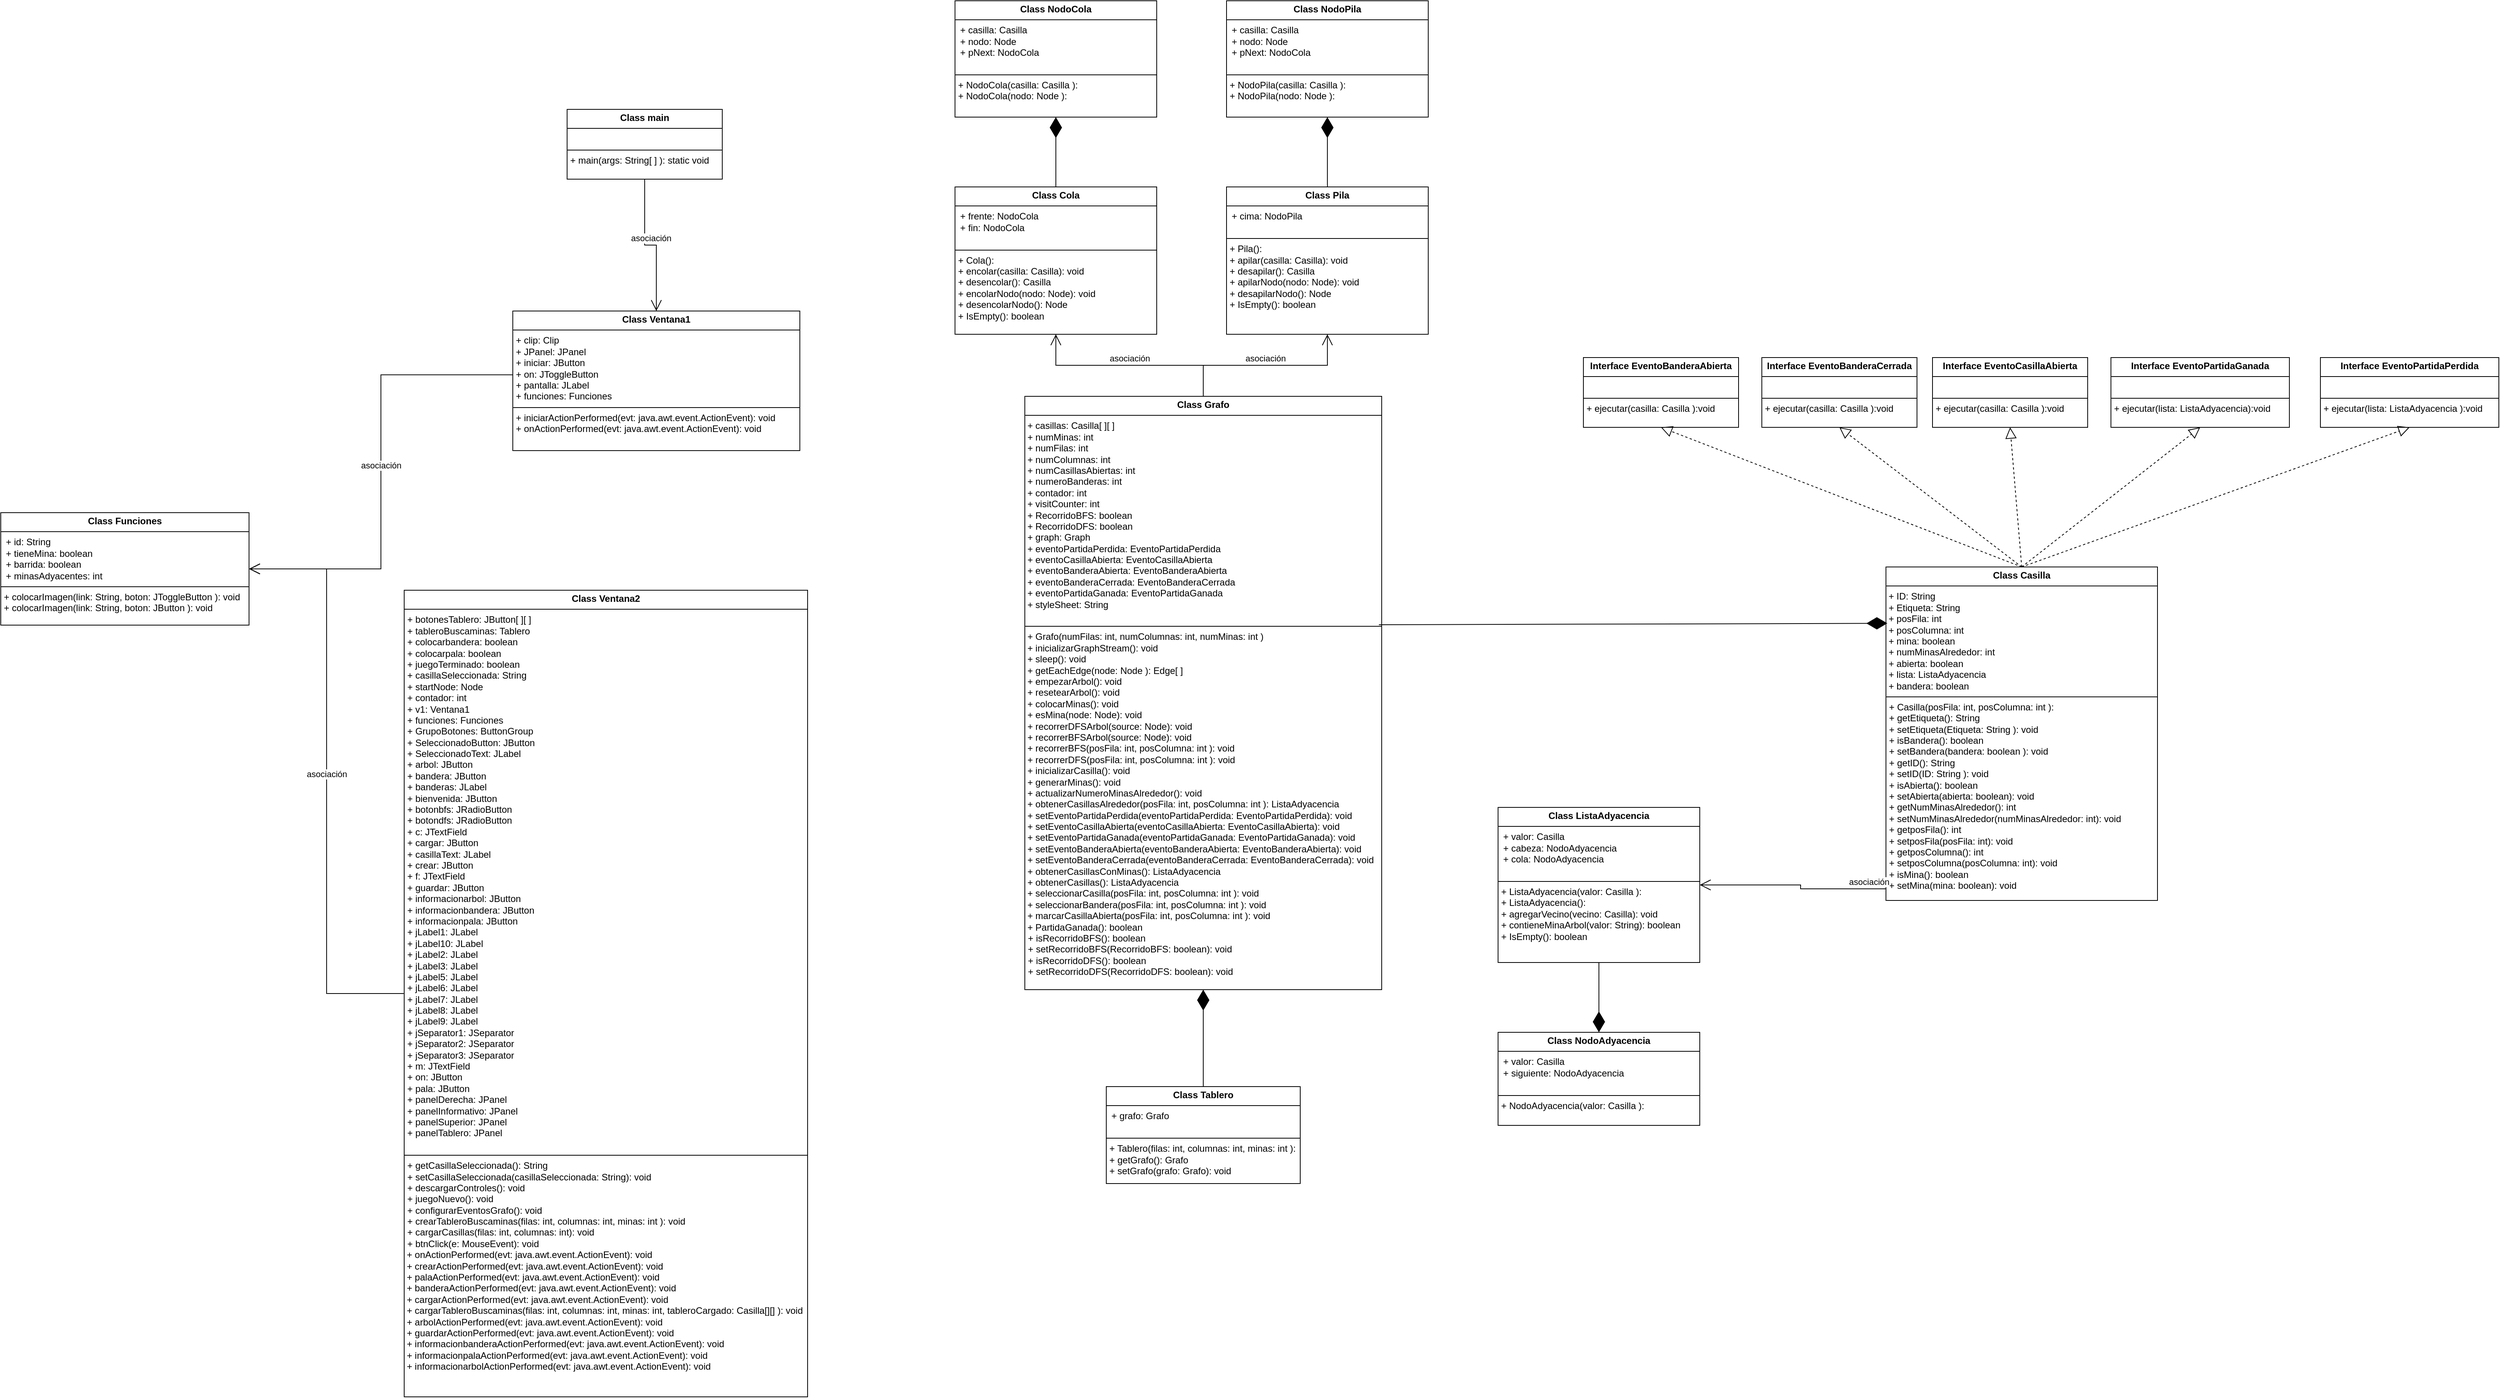 <mxfile version="26.0.16">
  <diagram name="Página-1" id="-9hC61rEFEpsPfBJ4xYI">
    <mxGraphModel dx="5112" dy="2050" grid="1" gridSize="10" guides="1" tooltips="1" connect="1" arrows="1" fold="1" page="1" pageScale="1" pageWidth="827" pageHeight="1169" math="0" shadow="0">
      <root>
        <mxCell id="0" />
        <mxCell id="1" parent="0" />
        <mxCell id="5GMbfHlThRFrNZICtcZY-2" value="&lt;p style=&quot;margin:0px;margin-top:4px;text-align:center;&quot;&gt;&lt;b&gt;Class Casilla&lt;/b&gt;&lt;/p&gt;&lt;hr size=&quot;1&quot; style=&quot;border-style:solid;&quot;&gt;&lt;div&gt;&amp;nbsp;+ ID: String&lt;/div&gt;&lt;div&gt;&amp;nbsp;+&amp;nbsp;Etiqueta: String&lt;/div&gt;&lt;div&gt;&amp;nbsp;+&amp;nbsp;posFila: int &lt;/div&gt;&lt;div&gt;&amp;nbsp;+&amp;nbsp;posColumna: int&lt;/div&gt;&lt;div&gt;&amp;nbsp;+&amp;nbsp;mina: boolean &lt;/div&gt;&lt;div&gt;&amp;nbsp;+&amp;nbsp;numMinasAlrededor: int&lt;/div&gt;&lt;div&gt;&amp;nbsp;+ abierta: boolean&lt;/div&gt;&lt;div&gt;&amp;nbsp;+ lista: ListaAdyacencia &lt;br&gt;&lt;/div&gt;&lt;div&gt;&amp;nbsp;+&amp;nbsp;bandera: boolean &lt;br&gt; &lt;/div&gt;&lt;hr size=&quot;1&quot; style=&quot;border-style:solid;&quot;&gt;&lt;p style=&quot;margin:0px;margin-left:4px;&quot;&gt;+ Casilla(posFila: int,&amp;nbsp;posColumna: int ):&lt;/p&gt;&lt;p style=&quot;margin:0px;margin-left:4px;&quot;&gt;+ getEtiqueta(): String&lt;/p&gt;&lt;p style=&quot;margin:0px;margin-left:4px;&quot;&gt;+ setEtiqueta(Etiqueta:&amp;nbsp;String ): void&lt;/p&gt;&lt;p style=&quot;margin:0px;margin-left:4px;&quot;&gt;+ isBandera(): boolean&lt;/p&gt;&lt;p style=&quot;margin:0px;margin-left:4px;&quot;&gt;+ setBandera(bandera:&amp;nbsp;boolean ): void&lt;/p&gt;&lt;p style=&quot;margin:0px;margin-left:4px;&quot;&gt;+ getID(): String&lt;/p&gt;&lt;p style=&quot;margin:0px;margin-left:4px;&quot;&gt;+ setID(ID:&amp;nbsp;String ): void&lt;/p&gt;&lt;p style=&quot;margin:0px;margin-left:4px;&quot;&gt;+ isAbierta(): boolean&lt;/p&gt;&lt;p style=&quot;margin:0px;margin-left:4px;&quot;&gt;+ setAbierta(abierta:&amp;nbsp;boolean): void&lt;/p&gt;&lt;p style=&quot;margin:0px;margin-left:4px;&quot;&gt;+ getNumMinasAlrededor(): int&lt;/p&gt;&lt;p style=&quot;margin:0px;margin-left:4px;&quot;&gt;+ setNumMinasAlrededor(numMinasAlrededor: int): void&lt;/p&gt;&lt;p style=&quot;margin:0px;margin-left:4px;&quot;&gt;+ getposFila(): int&lt;/p&gt;&lt;p style=&quot;margin:0px;margin-left:4px;&quot;&gt;+ setposFila(posFila: int): void&lt;/p&gt;&lt;p style=&quot;margin:0px;margin-left:4px;&quot;&gt;+ getposColumna(): int&lt;/p&gt;&lt;p style=&quot;margin:0px;margin-left:4px;&quot;&gt;+ setposColumna(posColumna:&amp;nbsp;int): void&lt;/p&gt;&lt;p style=&quot;margin:0px;margin-left:4px;&quot;&gt;+ isMina(): boolean&lt;/p&gt;&lt;p style=&quot;margin:0px;margin-left:4px;&quot;&gt;+ setMina(mina:&amp;nbsp;boolean): void&lt;/p&gt;&lt;p style=&quot;margin:0px;margin-left:4px;&quot;&gt;&lt;br&gt;&lt;/p&gt;&lt;p style=&quot;margin:0px;margin-left:4px;&quot;&gt;&lt;br&gt;&lt;/p&gt;&lt;p style=&quot;margin:0px;margin-left:4px;&quot;&gt;&lt;br&gt;&lt;/p&gt;&lt;p style=&quot;margin:0px;margin-left:4px;&quot;&gt;&lt;br&gt;&lt;/p&gt;&lt;p style=&quot;margin:0px;margin-left:4px;&quot;&gt;&lt;br&gt;&lt;/p&gt;&lt;p style=&quot;margin:0px;margin-left:4px;&quot;&gt;&lt;br&gt;&lt;/p&gt;&lt;p style=&quot;margin:0px;margin-left:4px;&quot;&gt;&lt;br&gt;&lt;/p&gt;&lt;p style=&quot;margin:0px;margin-left:4px;&quot;&gt;&amp;nbsp;&amp;nbsp;&amp;nbsp; &lt;br&gt;&lt;/p&gt;" style="verticalAlign=top;align=left;overflow=fill;html=1;whiteSpace=wrap;" parent="1" vertex="1">
          <mxGeometry x="930" y="880" width="350" height="430" as="geometry" />
        </mxCell>
        <mxCell id="5GMbfHlThRFrNZICtcZY-4" value="&lt;p style=&quot;margin:0px;margin-top:4px;text-align:center;&quot;&gt;&lt;b&gt;Class Ventana1&lt;/b&gt;&lt;/p&gt;&lt;hr size=&quot;1&quot; style=&quot;border-style:solid;&quot;&gt;&lt;p style=&quot;margin:0px;margin-left:4px;&quot;&gt;+ clip: Clip &lt;br&gt;&lt;/p&gt;&lt;p style=&quot;margin:0px;margin-left:4px;&quot;&gt;+ JPanel: JPanel&lt;br&gt;+ iniciar: JButton&lt;/p&gt;&lt;p style=&quot;margin:0px;margin-left:4px;&quot;&gt;+&amp;nbsp;on:&amp;nbsp;JToggleButton&lt;br&gt;+ pantalla: JLabel&lt;/p&gt;&lt;p style=&quot;margin:0px;margin-left:4px;&quot;&gt;+ funciones: Funciones &lt;br&gt;&lt;/p&gt;&lt;hr size=&quot;1&quot; style=&quot;border-style:solid;&quot;&gt;&lt;p style=&quot;margin:0px;margin-left:4px;&quot;&gt;+ iniciarActionPerformed(evt: java.awt.event.ActionEvent): void&lt;/p&gt;&lt;p style=&quot;margin:0px;margin-left:4px;&quot;&gt;+ onActionPerformed(evt: java.awt.event.ActionEvent): void&lt;/p&gt;" style="verticalAlign=top;align=left;overflow=fill;html=1;whiteSpace=wrap;" parent="1" vertex="1">
          <mxGeometry x="-840" y="550" width="370" height="180" as="geometry" />
        </mxCell>
        <mxCell id="5GMbfHlThRFrNZICtcZY-5" value="&lt;p style=&quot;margin:0px;margin-top:4px;text-align:center;&quot;&gt;&lt;b&gt;Class Ventana2&lt;/b&gt;&lt;/p&gt;&lt;hr size=&quot;1&quot; style=&quot;border-style:solid;&quot;&gt;&lt;p style=&quot;margin:0px;margin-left:4px;&quot;&gt;+ botonesTablero: JButton[ ][ ] &lt;br&gt;&lt;/p&gt;&lt;p style=&quot;margin:0px;margin-left:4px;&quot;&gt;+ tableroBuscaminas: Tablero&lt;/p&gt;&lt;p style=&quot;margin:0px;margin-left:4px;&quot;&gt;+ colocarbandera: boolean&lt;/p&gt;&lt;p style=&quot;margin:0px;margin-left:4px;&quot;&gt;+ colocarpala: boolean&lt;/p&gt;&lt;p style=&quot;margin:0px;margin-left:4px;&quot;&gt;+ juegoTerminado: boolean&lt;/p&gt;&lt;p style=&quot;margin:0px;margin-left:4px;&quot;&gt;+ casillaSeleccionada: String&lt;/p&gt;&lt;p style=&quot;margin:0px;margin-left:4px;&quot;&gt;+ startNode: Node&lt;/p&gt;&lt;p style=&quot;margin:0px;margin-left:4px;&quot;&gt;+ contador: int&lt;/p&gt;&lt;p style=&quot;margin:0px;margin-left:4px;&quot;&gt;+ v1: Ventana1&lt;/p&gt;&lt;p style=&quot;margin:0px;margin-left:4px;&quot;&gt;+ funciones: Funciones &lt;br&gt;&lt;/p&gt;&lt;p style=&quot;margin:0px;margin-left:4px;&quot;&gt;+ GrupoBotones: ButtonGroup&lt;/p&gt;&lt;p style=&quot;margin:0px;margin-left:4px;&quot;&gt;+ SeleccionadoButton: JButton&lt;br&gt;+ SeleccionadoText: JLabel&lt;br&gt;+ arbol: JButton&lt;br&gt;+ bandera: JButton&lt;br&gt;+&amp;nbsp;banderas: JLabel&lt;br&gt;+ bienvenida: JButton&lt;br&gt;+ botonbfs: JRadioButton&lt;/p&gt;&lt;p style=&quot;margin:0px;margin-left:4px;&quot;&gt;+ botondfs: JRadioButton&amp;nbsp;&lt;/p&gt;&lt;p style=&quot;margin:0px;margin-left:4px;&quot;&gt;+ c: JTextField&amp;nbsp;&lt;/p&gt;&lt;p style=&quot;margin:0px;margin-left:4px;&quot;&gt;+ cargar: JButton&amp;nbsp;&lt;/p&gt;&lt;p style=&quot;margin:0px;margin-left:4px;&quot;&gt;+ casillaText: JLabel&amp;nbsp;&lt;/p&gt;&lt;p style=&quot;margin:0px;margin-left:4px;&quot;&gt;+ crear: JButton&amp;nbsp;&lt;/p&gt;&lt;p style=&quot;margin:0px;margin-left:4px;&quot;&gt;+ f: JTextField&amp;nbsp;&lt;/p&gt;&lt;p style=&quot;margin:0px;margin-left:4px;&quot;&gt;+ guardar: JButton&amp;nbsp;&lt;/p&gt;&lt;p style=&quot;margin:0px;margin-left:4px;&quot;&gt;+ informacionarbol: JButton&amp;nbsp;&lt;/p&gt;&lt;p style=&quot;margin:0px;margin-left:4px;&quot;&gt;+ informacionbandera: JButton&amp;nbsp;&lt;/p&gt;&lt;p style=&quot;margin:0px;margin-left:4px;&quot;&gt;+ informacionpala: JButton&amp;nbsp;&lt;/p&gt;&lt;p style=&quot;margin:0px;margin-left:4px;&quot;&gt;+ jLabel1: JLabel&amp;nbsp;&lt;/p&gt;&lt;p style=&quot;margin:0px;margin-left:4px;&quot;&gt;+ jLabel10: JLabel&amp;nbsp;&lt;/p&gt;&lt;p style=&quot;margin:0px;margin-left:4px;&quot;&gt;+ jLabel2: JLabel&amp;nbsp;&lt;/p&gt;&lt;p style=&quot;margin:0px;margin-left:4px;&quot;&gt;+ jLabel3: JLabel&amp;nbsp;&lt;/p&gt;&lt;p style=&quot;margin:0px;margin-left:4px;&quot;&gt;+ jLabel5: JLabel&amp;nbsp;&lt;/p&gt;&lt;p style=&quot;margin:0px;margin-left:4px;&quot;&gt;+ jLabel6: JLabel&amp;nbsp;&lt;/p&gt;&lt;p style=&quot;margin:0px;margin-left:4px;&quot;&gt;+ jLabel7: JLabel&amp;nbsp;&lt;/p&gt;&lt;p style=&quot;margin:0px;margin-left:4px;&quot;&gt;+ jLabel8: JLabel&amp;nbsp;&lt;/p&gt;&lt;p style=&quot;margin:0px;margin-left:4px;&quot;&gt;+ jLabel9: JLabel&amp;nbsp;&lt;/p&gt;&lt;p style=&quot;margin:0px;margin-left:4px;&quot;&gt;+ jSeparator1: JSeparator&amp;nbsp;&lt;/p&gt;&lt;p style=&quot;margin:0px;margin-left:4px;&quot;&gt;+ jSeparator2: JSeparator&amp;nbsp;&lt;/p&gt;&lt;p style=&quot;margin:0px;margin-left:4px;&quot;&gt;+ jSeparator3: JSeparator&amp;nbsp;&lt;/p&gt;&lt;p style=&quot;margin:0px;margin-left:4px;&quot;&gt;+ m: JTextField&amp;nbsp;&lt;/p&gt;&lt;p style=&quot;margin:0px;margin-left:4px;&quot;&gt;+ on: JButton&amp;nbsp;&lt;/p&gt;&lt;p style=&quot;margin:0px;margin-left:4px;&quot;&gt;+ pala: JButton&amp;nbsp;&lt;/p&gt;&lt;p style=&quot;margin:0px;margin-left:4px;&quot;&gt;+ panelDerecha: JPanel&amp;nbsp;&lt;/p&gt;&lt;p style=&quot;margin:0px;margin-left:4px;&quot;&gt;+ panelInformativo: JPanel&amp;nbsp;&lt;/p&gt;&lt;p style=&quot;margin:0px;margin-left:4px;&quot;&gt;+ panelSuperior: JPanel&amp;nbsp;&lt;/p&gt;&lt;p style=&quot;margin:0px;margin-left:4px;&quot;&gt;+ panelTablero: JPanel&lt;/p&gt;&lt;p style=&quot;margin:0px;margin-left:4px;&quot;&gt;&lt;br&gt;&lt;/p&gt;&lt;hr size=&quot;1&quot; style=&quot;border-style:solid;&quot;&gt;&lt;p style=&quot;margin:0px;margin-left:4px;&quot;&gt;+ getCasillaSeleccionada(): String&lt;/p&gt;&lt;p style=&quot;margin:0px;margin-left:4px;&quot;&gt;+ setCasillaSeleccionada(casillaSeleccionada: String): void&lt;/p&gt;&lt;p style=&quot;margin:0px;margin-left:4px;&quot;&gt;+ descargarControles(): void&lt;/p&gt;&lt;p style=&quot;margin:0px;margin-left:4px;&quot;&gt;+ juegoNuevo(): void&lt;/p&gt;&lt;p style=&quot;margin:0px;margin-left:4px;&quot;&gt;+ configurarEventosGrafo(): void&lt;/p&gt;&lt;p style=&quot;margin:0px;margin-left:4px;&quot;&gt;+ crearTableroBuscaminas(filas: int, columnas: int,&amp;nbsp;minas: int ): void&lt;/p&gt;&lt;p style=&quot;margin:0px;margin-left:4px;&quot;&gt;+ cargarCasillas(filas: int, columnas: int): void&lt;/p&gt;&lt;p style=&quot;margin:0px;margin-left:4px;&quot;&gt;+ btnClick(e: MouseEvent): void&lt;/p&gt;&lt;div&gt;&amp;nbsp;+ onActionPerformed(evt: java.awt.event.ActionEvent): void&lt;/div&gt;&lt;div&gt;&amp;nbsp;+ crearActionPerformed(evt: java.awt.event.ActionEvent): void&lt;/div&gt;&lt;div&gt;&amp;nbsp;+ palaActionPerformed(evt: java.awt.event.ActionEvent): void&lt;/div&gt;&lt;div&gt;&amp;nbsp;+ banderaActionPerformed(evt: java.awt.event.ActionEvent): void&lt;/div&gt;&lt;div&gt;&amp;nbsp;+ cargarActionPerformed(evt: java.awt.event.ActionEvent): void&lt;/div&gt;&lt;div&gt;&amp;nbsp;+ cargarTableroBuscaminas(filas: int, columnas: int,&amp;nbsp;minas: int, tableroCargado: Casilla[][] ): void&lt;/div&gt;&lt;div&gt;&amp;nbsp;+ arbolActionPerformed(evt: java.awt.event.ActionEvent): void&lt;/div&gt;&lt;div&gt;&amp;nbsp;+ guardarActionPerformed(evt: java.awt.event.ActionEvent): void&lt;/div&gt;&lt;div&gt;&amp;nbsp;+ informacionbanderaActionPerformed(evt: java.awt.event.ActionEvent): void&lt;/div&gt;&lt;div&gt;&amp;nbsp;+ informacionpalaActionPerformed(evt: java.awt.event.ActionEvent): void&lt;/div&gt;&lt;div&gt;&amp;nbsp;+ informacionarbolActionPerformed(evt: java.awt.event.ActionEvent): void&lt;/div&gt;" style="verticalAlign=top;align=left;overflow=fill;html=1;whiteSpace=wrap;" parent="1" vertex="1">
          <mxGeometry x="-980" y="910" width="520" height="1040" as="geometry" />
        </mxCell>
        <mxCell id="TNqC-9oh-vg7aei-fuEC-1" value="&lt;p style=&quot;margin:0px;margin-top:4px;text-align:center;&quot;&gt;&lt;b&gt;Class Funciones&lt;/b&gt;&lt;/p&gt;&lt;hr size=&quot;1&quot; style=&quot;border-style:solid;&quot;&gt;&amp;nbsp; + id: String &lt;br&gt;&amp;nbsp; + tieneMina: boolean &lt;br&gt;&amp;nbsp; + barrida: boolean &lt;br&gt;&amp;nbsp; + minasAdyacentes: int &lt;hr size=&quot;1&quot; style=&quot;border-style:solid;&quot;&gt;&lt;p style=&quot;margin:0px;margin-left:4px;&quot;&gt;+ colocarImagen(link: String, boton: JToggleButton ): void&lt;/p&gt;&lt;p style=&quot;margin:0px;margin-left:4px;&quot;&gt;+ colocarImagen(link: String, boton: JButton ): void&lt;/p&gt;&lt;p style=&quot;margin:0px;margin-left:4px;&quot;&gt;&lt;br&gt;&lt;/p&gt;&lt;p style=&quot;margin:0px;margin-left:4px;&quot;&gt;&lt;br&gt;&amp;nbsp;&amp;nbsp;&amp;nbsp; &lt;br&gt;&lt;/p&gt;" style="verticalAlign=top;align=left;overflow=fill;html=1;whiteSpace=wrap;" vertex="1" parent="1">
          <mxGeometry x="-1500" y="810" width="320" height="145" as="geometry" />
        </mxCell>
        <mxCell id="TNqC-9oh-vg7aei-fuEC-2" value="&lt;p style=&quot;margin:0px;margin-top:4px;text-align:center;&quot;&gt;&lt;b&gt;Class Tablero&lt;/b&gt;&lt;/p&gt;&lt;hr size=&quot;1&quot; style=&quot;border-style:solid;&quot;&gt;&amp;nbsp; + grafo: Grafo&lt;br&gt;&amp;nbsp;&lt;hr size=&quot;1&quot; style=&quot;border-style:solid;&quot;&gt;&lt;p style=&quot;margin:0px;margin-left:4px;&quot;&gt;+ Tablero(filas: int, columnas: int, minas: int ):&lt;/p&gt;&lt;p style=&quot;margin:0px;margin-left:4px;&quot;&gt;+ getGrafo(): Grafo&lt;/p&gt;&lt;p style=&quot;margin:0px;margin-left:4px;&quot;&gt;+ setGrafo(grafo:&amp;nbsp;Grafo): void&lt;/p&gt;&lt;p style=&quot;margin:0px;margin-left:4px;&quot;&gt;&lt;br&gt;&lt;/p&gt;&lt;p style=&quot;margin:0px;margin-left:4px;&quot;&gt;&lt;br&gt;&amp;nbsp;&amp;nbsp;&amp;nbsp; &lt;br&gt;&lt;/p&gt;" style="verticalAlign=top;align=left;overflow=fill;html=1;whiteSpace=wrap;" vertex="1" parent="1">
          <mxGeometry x="-75" y="1550" width="250" height="125" as="geometry" />
        </mxCell>
        <mxCell id="TNqC-9oh-vg7aei-fuEC-3" value="&lt;p style=&quot;margin:0px;margin-top:4px;text-align:center;&quot;&gt;&lt;b&gt;Class Cola&lt;/b&gt;&lt;/p&gt;&lt;hr size=&quot;1&quot; style=&quot;border-style:solid;&quot;&gt;&lt;div&gt;&amp;nbsp; + frente: NodoCola&lt;/div&gt;&lt;div&gt;&amp;nbsp; + fin: NodoCola&lt;/div&gt;&lt;br&gt;&lt;hr size=&quot;1&quot; style=&quot;border-style:solid;&quot;&gt;&lt;p style=&quot;margin:0px;margin-left:4px;&quot;&gt;+ Cola():&lt;/p&gt;&lt;p style=&quot;margin:0px;margin-left:4px;&quot;&gt;+ encolar(casilla: Casilla): void&lt;/p&gt;&lt;p style=&quot;margin:0px;margin-left:4px;&quot;&gt;+ desencolar(): Casilla&lt;/p&gt;&lt;p style=&quot;margin:0px;margin-left:4px;&quot;&gt;+ encolarNodo(nodo: Node): void&lt;/p&gt;&lt;p style=&quot;margin:0px;margin-left:4px;&quot;&gt;+ desencolarNodo(): Node&lt;/p&gt;&lt;p style=&quot;margin:0px;margin-left:4px;&quot;&gt;+ IsEmpty(): boolean&lt;/p&gt;&lt;p style=&quot;margin:0px;margin-left:4px;&quot;&gt;&lt;br&gt;&lt;/p&gt;&lt;p style=&quot;margin:0px;margin-left:4px;&quot;&gt;&lt;br&gt;&lt;/p&gt;&lt;p style=&quot;margin:0px;margin-left:4px;&quot;&gt;&lt;br&gt;&amp;nbsp;&amp;nbsp;&amp;nbsp; &lt;br&gt;&lt;/p&gt;" style="verticalAlign=top;align=left;overflow=fill;html=1;whiteSpace=wrap;" vertex="1" parent="1">
          <mxGeometry x="-270" y="390" width="260" height="190" as="geometry" />
        </mxCell>
        <mxCell id="TNqC-9oh-vg7aei-fuEC-5" value="&lt;p style=&quot;margin:0px;margin-top:4px;text-align:center;&quot;&gt;&lt;b&gt;Class Grafo&lt;/b&gt;&lt;/p&gt;&lt;hr size=&quot;1&quot; style=&quot;border-style:solid;&quot;&gt;&lt;div&gt;&amp;nbsp;+ casillas: Casilla[ ][ ]&lt;/div&gt;&lt;div&gt;&amp;nbsp;+ numMinas: int&lt;/div&gt;&lt;div&gt;&amp;nbsp;+ numFilas: int &lt;/div&gt;&lt;div&gt;&amp;nbsp;+ numColumnas: int&lt;/div&gt;&lt;div&gt;&lt;div&gt;&amp;nbsp;+ numCasillasAbiertas: int&lt;/div&gt;&lt;div&gt;&amp;nbsp;+ numeroBanderas: int &lt;/div&gt;&lt;div&gt;&amp;nbsp;+ contador: int&lt;/div&gt;&lt;div&gt;&amp;nbsp;+ visitCounter: int&lt;/div&gt;&lt;div&gt;&amp;nbsp;+ RecorridoBFS: boolean&lt;/div&gt;&lt;div&gt;&amp;nbsp;+ RecorridoDFS: boolean&lt;/div&gt;&lt;div&gt;&lt;div&gt;&amp;nbsp;+ graph: Graph&lt;/div&gt;&lt;div&gt;&lt;div&gt;&amp;nbsp;+ eventoPartidaPerdida: EventoPartidaPerdida&lt;/div&gt;&lt;div&gt;&amp;nbsp;+ eventoCasillaAbierta: EventoCasillaAbierta&lt;/div&gt;&lt;div&gt;&amp;nbsp;+ eventoBanderaAbierta: EventoBanderaAbierta&lt;/div&gt;&lt;div&gt;&lt;div&gt;&amp;nbsp;+ eventoBanderaCerrada: EventoBanderaCerrada&lt;/div&gt;&lt;div&gt;&amp;nbsp;+ eventoPartidaGanada: EventoPartidaGanada&lt;/div&gt;&lt;div&gt;&amp;nbsp;+ styleSheet: String&lt;/div&gt;&lt;div&gt;&lt;br&gt;&lt;/div&gt;&lt;/div&gt;&lt;/div&gt;&lt;/div&gt;&lt;/div&gt;&lt;hr size=&quot;1&quot; style=&quot;border-style:solid;&quot;&gt;&lt;div&gt;&amp;nbsp;+ Grafo(numFilas: int, numColumnas: int,&amp;nbsp;numMinas: int ) &lt;br&gt;&lt;/div&gt;&lt;div&gt;&amp;nbsp;+ inicializarGraphStream(): void&lt;/div&gt;&lt;div&gt;&amp;nbsp;+ sleep(): void&lt;/div&gt;&lt;div&gt;&amp;nbsp;+ getEachEdge(node: Node ): Edge[ ]&lt;/div&gt;&lt;div&gt;&amp;nbsp;+ empezarArbol(): void&lt;/div&gt;&lt;div&gt;&amp;nbsp;+ resetearArbol(): void&lt;/div&gt;&lt;div&gt;&amp;nbsp;+ colocarMinas(): void&lt;/div&gt;&lt;div&gt;&amp;nbsp;+ esMina(node: Node): void&lt;/div&gt;&lt;div&gt;&amp;nbsp;+ recorrerDFSArbol(source: Node): void&lt;/div&gt;&lt;div&gt;&amp;nbsp;+ recorrerBFSArbol(source: Node): void&lt;/div&gt;&lt;div&gt;&lt;div&gt;&amp;nbsp;+ recorrerBFS(posFila: int, posColumna: int ): void&lt;/div&gt;&lt;div&gt;&amp;nbsp;+ recorrerDFS(posFila: int, posColumna: int ): void&lt;/div&gt;&lt;div&gt;&amp;nbsp;+ inicializarCasilla(): void&lt;/div&gt;&lt;/div&gt;&lt;div&gt;&amp;nbsp;+ generarMinas(): void&lt;/div&gt;&lt;div&gt;&amp;nbsp;+ actualizarNumeroMinasAlrededor(): void&lt;/div&gt;&lt;div&gt;&amp;nbsp;+ obtenerCasillasAlrededor(posFila: int, posColumna: int ): ListaAdyacencia&lt;/div&gt;&lt;div&gt;&lt;div&gt;&lt;/div&gt;&lt;div&gt;&amp;nbsp;+ setEventoPartidaPerdida(eventoPartidaPerdida: EventoPartidaPerdida): void&lt;/div&gt;&lt;div&gt;&lt;div&gt;&lt;/div&gt;&lt;div&gt;&amp;nbsp;+ setEventoCasillaAbierta(eventoCasillaAbierta: EventoCasillaAbierta): void&lt;/div&gt;&lt;div&gt;&amp;nbsp;+ setEventoPartidaGanada(eventoPartidaGanada: EventoPartidaGanada): void&lt;/div&gt;&lt;div&gt;&amp;nbsp;+ setEventoBanderaAbierta(eventoBanderaAbierta: EventoBanderaAbierta): void&lt;/div&gt;&lt;div&gt;&amp;nbsp;+ setEventoBanderaCerrada(eventoBanderaCerrada: EventoBanderaCerrada): void&lt;/div&gt;&lt;div&gt;&amp;nbsp;+ obtenerCasillasConMinas(): ListaAdyacencia&lt;/div&gt;&lt;div&gt;&amp;nbsp;+ obtenerCasillas(): ListaAdyacencia&lt;/div&gt;&lt;div&gt;&amp;nbsp;+ seleccionarCasilla(posFila: int, posColumna: int ): void&lt;/div&gt;&lt;div&gt;&amp;nbsp;+ seleccionarBandera(posFila: int, posColumna: int ): void&lt;/div&gt;&lt;div&gt;&amp;nbsp;+ marcarCasillaAbierta(posFila: int, posColumna: int ): void&lt;/div&gt;&lt;div&gt;&amp;nbsp;+ PartidaGanada(): boolean&lt;/div&gt;&lt;div&gt;&lt;p style=&quot;margin:0px;margin-left:4px;&quot;&gt;+ isRecorridoBFS(): boolean&lt;/p&gt;&lt;p style=&quot;margin:0px;margin-left:4px;&quot;&gt;+ setRecorridoBFS(RecorridoBFS:&amp;nbsp;boolean): void&lt;/p&gt;&lt;p style=&quot;margin:0px;margin-left:4px;&quot;&gt;+ isRecorridoDFS(): boolean&lt;/p&gt;&lt;p style=&quot;margin:0px;margin-left:4px;&quot;&gt;+ setRecorridoDFS(RecorridoDFS:&amp;nbsp;boolean): void&lt;/p&gt;&lt;p style=&quot;margin:0px;margin-left:4px;&quot;&gt;&lt;br&gt;&lt;/p&gt;&lt;br&gt;&lt;/div&gt;&lt;div&gt;&lt;br&gt;&lt;/div&gt;&lt;br&gt;&lt;/div&gt;&lt;br&gt;&lt;/div&gt;&lt;div&gt;&lt;br&gt;&lt;/div&gt;&lt;div&gt;&lt;br&gt;&lt;div&gt;&lt;br&gt;&lt;/div&gt;&lt;div&gt;&lt;br&gt;&lt;/div&gt;&lt;br&gt;&lt;/div&gt;&lt;div&gt;&lt;br&gt;&lt;/div&gt;&lt;p style=&quot;margin:0px;margin-left:4px;&quot;&gt;&lt;br&gt;&lt;/p&gt;&lt;p style=&quot;margin:0px;margin-left:4px;&quot;&gt;&lt;br&gt;&lt;/p&gt;&lt;p style=&quot;margin:0px;margin-left:4px;&quot;&gt;&lt;br&gt;&lt;/p&gt;&lt;p style=&quot;margin:0px;margin-left:4px;&quot;&gt;&lt;br&gt;&lt;/p&gt;&lt;p style=&quot;margin:0px;margin-left:4px;&quot;&gt;&lt;br&gt;&lt;/p&gt;&lt;p style=&quot;margin:0px;margin-left:4px;&quot;&gt;&lt;br&gt;&lt;/p&gt;&lt;p style=&quot;margin:0px;margin-left:4px;&quot;&gt;&lt;br&gt;&lt;/p&gt;&lt;p style=&quot;margin:0px;margin-left:4px;&quot;&gt;&amp;nbsp;&amp;nbsp;&amp;nbsp; &lt;br&gt;&lt;/p&gt;" style="verticalAlign=top;align=left;overflow=fill;html=1;whiteSpace=wrap;" vertex="1" parent="1">
          <mxGeometry x="-180" y="660" width="460" height="765" as="geometry" />
        </mxCell>
        <mxCell id="TNqC-9oh-vg7aei-fuEC-7" value="&lt;p style=&quot;margin:0px;margin-top:4px;text-align:center;&quot;&gt;&lt;b&gt;Class ListaAdyacencia&lt;/b&gt;&lt;/p&gt;&lt;hr size=&quot;1&quot; style=&quot;border-style:solid;&quot;&gt;&lt;div&gt;&amp;nbsp; + valor: Casilla&lt;/div&gt;&lt;div&gt;&amp;nbsp; + cabeza: NodoAdyacencia&lt;/div&gt;&lt;div&gt;&amp;nbsp; + cola: NodoAdyacencia&lt;/div&gt;&lt;div&gt;&amp;nbsp;&lt;/div&gt;&lt;hr size=&quot;1&quot; style=&quot;border-style:solid;&quot;&gt;&lt;p style=&quot;margin:0px;margin-left:4px;&quot;&gt;+ ListaAdyacencia(valor: Casilla ):&lt;/p&gt;&lt;p style=&quot;margin:0px;margin-left:4px;&quot;&gt;+ ListaAdyacencia():&lt;/p&gt;&lt;p style=&quot;margin:0px;margin-left:4px;&quot;&gt;+ agregarVecino(vecino: Casilla): void&lt;/p&gt;&lt;p style=&quot;margin:0px;margin-left:4px;&quot;&gt;+ contieneMinaArbol(valor: String): boolean&lt;/p&gt;&lt;p style=&quot;margin:0px;margin-left:4px;&quot;&gt;+ IsEmpty(): boolean&lt;/p&gt;&lt;p style=&quot;margin:0px;margin-left:4px;&quot;&gt;&lt;br&gt;&lt;/p&gt;&lt;p style=&quot;margin:0px;margin-left:4px;&quot;&gt;&lt;br&gt;&lt;/p&gt;&lt;p style=&quot;margin:0px;margin-left:4px;&quot;&gt;&lt;br&gt;&amp;nbsp;&amp;nbsp;&amp;nbsp; &lt;br&gt;&lt;/p&gt;" style="verticalAlign=top;align=left;overflow=fill;html=1;whiteSpace=wrap;" vertex="1" parent="1">
          <mxGeometry x="430" y="1190" width="260" height="200" as="geometry" />
        </mxCell>
        <mxCell id="TNqC-9oh-vg7aei-fuEC-8" value="&lt;p style=&quot;margin:0px;margin-top:4px;text-align:center;&quot;&gt;&lt;b&gt;Class NodoAdyacencia&lt;/b&gt;&lt;/p&gt;&lt;hr size=&quot;1&quot; style=&quot;border-style:solid;&quot;&gt;&lt;div&gt;&amp;nbsp; + valor: Casilla&lt;/div&gt;&lt;div&gt;&amp;nbsp; + siguiente: NodoAdyacencia&lt;/div&gt;&lt;div&gt;&amp;nbsp;&lt;/div&gt;&lt;hr size=&quot;1&quot; style=&quot;border-style:solid;&quot;&gt;&lt;p style=&quot;margin:0px;margin-left:4px;&quot;&gt;+ NodoAdyacencia(valor: Casilla ):&lt;/p&gt;" style="verticalAlign=top;align=left;overflow=fill;html=1;whiteSpace=wrap;" vertex="1" parent="1">
          <mxGeometry x="430" y="1480" width="260" height="120" as="geometry" />
        </mxCell>
        <mxCell id="TNqC-9oh-vg7aei-fuEC-10" value="&lt;p style=&quot;margin:0px;margin-top:4px;text-align:center;&quot;&gt;&lt;b&gt;Class NodoCola&lt;/b&gt;&lt;/p&gt;&lt;hr size=&quot;1&quot; style=&quot;border-style:solid;&quot;&gt;&lt;div&gt;&amp;nbsp; + casilla: Casilla&lt;/div&gt;&lt;div&gt;&amp;nbsp; + nodo: Node&lt;/div&gt;&lt;div&gt;&amp;nbsp; + pNext: NodoCola&lt;/div&gt;&lt;div&gt;&lt;br&gt;&lt;/div&gt;&lt;hr size=&quot;1&quot; style=&quot;border-style:solid;&quot;&gt;&lt;p style=&quot;margin:0px;margin-left:4px;&quot;&gt;+ NodoCola(casilla: Casilla ):&lt;/p&gt;&lt;p style=&quot;margin:0px;margin-left:4px;&quot;&gt;+ NodoCola(nodo: Node ):&lt;/p&gt;&lt;p style=&quot;margin:0px;margin-left:4px;&quot;&gt;&lt;br&gt;&lt;/p&gt;&lt;p style=&quot;margin:0px;margin-left:4px;&quot;&gt;&lt;br&gt;&lt;/p&gt;&lt;p style=&quot;margin:0px;margin-left:4px;&quot;&gt;&lt;br&gt;&lt;/p&gt;" style="verticalAlign=top;align=left;overflow=fill;html=1;whiteSpace=wrap;" vertex="1" parent="1">
          <mxGeometry x="-270" y="150" width="260" height="150" as="geometry" />
        </mxCell>
        <mxCell id="TNqC-9oh-vg7aei-fuEC-11" value="&lt;p style=&quot;margin:0px;margin-top:4px;text-align:center;&quot;&gt;&lt;b&gt;Class NodoPila&lt;/b&gt;&lt;/p&gt;&lt;hr size=&quot;1&quot; style=&quot;border-style:solid;&quot;&gt;&lt;div&gt;&amp;nbsp; + casilla: Casilla&lt;/div&gt;&lt;div&gt;&amp;nbsp; + nodo: Node&lt;/div&gt;&lt;div&gt;&amp;nbsp; + pNext: NodoCola&lt;/div&gt;&lt;div&gt;&lt;br&gt;&lt;/div&gt;&lt;hr size=&quot;1&quot; style=&quot;border-style:solid;&quot;&gt;&lt;p style=&quot;margin:0px;margin-left:4px;&quot;&gt;+ NodoPila(casilla: Casilla ):&lt;/p&gt;&lt;p style=&quot;margin:0px;margin-left:4px;&quot;&gt;+ NodoPila(nodo: Node ):&lt;/p&gt;&lt;p style=&quot;margin:0px;margin-left:4px;&quot;&gt;&lt;br&gt;&lt;/p&gt;&lt;p style=&quot;margin:0px;margin-left:4px;&quot;&gt;&lt;br&gt;&lt;/p&gt;&lt;p style=&quot;margin:0px;margin-left:4px;&quot;&gt;&lt;br&gt;&lt;/p&gt;" style="verticalAlign=top;align=left;overflow=fill;html=1;whiteSpace=wrap;" vertex="1" parent="1">
          <mxGeometry x="80" y="150" width="260" height="150" as="geometry" />
        </mxCell>
        <mxCell id="TNqC-9oh-vg7aei-fuEC-12" value="&lt;p style=&quot;margin:0px;margin-top:4px;text-align:center;&quot;&gt;&lt;b&gt;Class Pila&lt;/b&gt;&lt;/p&gt;&lt;hr size=&quot;1&quot; style=&quot;border-style:solid;&quot;&gt;&lt;div&gt;&amp;nbsp; + cima: NodoPila&lt;/div&gt;&lt;div&gt;&lt;br&gt;&lt;/div&gt;&lt;hr size=&quot;1&quot; style=&quot;border-style:solid;&quot;&gt;&lt;p style=&quot;margin:0px;margin-left:4px;&quot;&gt;+&amp;nbsp;Pila():&lt;/p&gt;&lt;p style=&quot;margin:0px;margin-left:4px;&quot;&gt;+ apilar(casilla: Casilla): void&lt;/p&gt;&lt;p style=&quot;margin:0px;margin-left:4px;&quot;&gt;+ desapilar(): Casilla&lt;/p&gt;&lt;p style=&quot;margin:0px;margin-left:4px;&quot;&gt;+ apilarNodo(nodo: Node): void&lt;/p&gt;&lt;p style=&quot;margin:0px;margin-left:4px;&quot;&gt;+ desapilarNodo(): Node&lt;/p&gt;&lt;p style=&quot;margin:0px;margin-left:4px;&quot;&gt;+ IsEmpty(): boolean&lt;/p&gt;&lt;p style=&quot;margin:0px;margin-left:4px;&quot;&gt;&lt;br&gt;&lt;/p&gt;&lt;p style=&quot;margin:0px;margin-left:4px;&quot;&gt;&lt;br&gt;&lt;/p&gt;&lt;p style=&quot;margin:0px;margin-left:4px;&quot;&gt;&lt;br&gt;&amp;nbsp;&amp;nbsp;&amp;nbsp; &lt;br&gt;&lt;/p&gt;" style="verticalAlign=top;align=left;overflow=fill;html=1;whiteSpace=wrap;" vertex="1" parent="1">
          <mxGeometry x="80" y="390" width="260" height="190" as="geometry" />
        </mxCell>
        <mxCell id="TNqC-9oh-vg7aei-fuEC-13" value="&lt;p style=&quot;margin:0px;margin-top:4px;text-align:center;&quot;&gt;&lt;b&gt;Interface EventoBanderaCerrada&lt;/b&gt;&lt;/p&gt;&lt;hr size=&quot;1&quot; style=&quot;border-style:solid;&quot;&gt;&lt;div&gt;&lt;br&gt;&lt;/div&gt;&lt;hr size=&quot;1&quot; style=&quot;border-style:solid;&quot;&gt;&lt;p style=&quot;margin:0px;margin-left:4px;&quot;&gt;+ ejecutar(casilla: Casilla ):void&lt;/p&gt;&lt;p style=&quot;margin:0px;margin-left:4px;&quot;&gt;&lt;br&gt;&lt;/p&gt;&lt;p style=&quot;margin:0px;margin-left:4px;&quot;&gt;&lt;br&gt;&lt;/p&gt;&lt;p style=&quot;margin:0px;margin-left:4px;&quot;&gt;&lt;br&gt;&amp;nbsp;&amp;nbsp;&amp;nbsp; &lt;br&gt;&lt;/p&gt;" style="verticalAlign=top;align=left;overflow=fill;html=1;whiteSpace=wrap;" vertex="1" parent="1">
          <mxGeometry x="770" y="610" width="200" height="90" as="geometry" />
        </mxCell>
        <mxCell id="TNqC-9oh-vg7aei-fuEC-14" value="&lt;p style=&quot;margin:0px;margin-top:4px;text-align:center;&quot;&gt;&lt;b&gt;Interface EventoCasillaAbierta&lt;/b&gt;&lt;/p&gt;&lt;hr size=&quot;1&quot; style=&quot;border-style:solid;&quot;&gt;&lt;div&gt;&lt;br&gt;&lt;/div&gt;&lt;hr size=&quot;1&quot; style=&quot;border-style:solid;&quot;&gt;&lt;p style=&quot;margin:0px;margin-left:4px;&quot;&gt;+ ejecutar(casilla: Casilla ):void&lt;/p&gt;&lt;p style=&quot;margin:0px;margin-left:4px;&quot;&gt;&lt;br&gt;&lt;/p&gt;&lt;p style=&quot;margin:0px;margin-left:4px;&quot;&gt;&lt;br&gt;&lt;/p&gt;&lt;p style=&quot;margin:0px;margin-left:4px;&quot;&gt;&lt;br&gt;&amp;nbsp;&amp;nbsp;&amp;nbsp; &lt;br&gt;&lt;/p&gt;" style="verticalAlign=top;align=left;overflow=fill;html=1;whiteSpace=wrap;" vertex="1" parent="1">
          <mxGeometry x="990" y="610" width="200" height="90" as="geometry" />
        </mxCell>
        <mxCell id="TNqC-9oh-vg7aei-fuEC-15" value="&lt;p style=&quot;margin:0px;margin-top:4px;text-align:center;&quot;&gt;&lt;b&gt;Interface EventoBanderaAbierta&lt;/b&gt;&lt;/p&gt;&lt;hr size=&quot;1&quot; style=&quot;border-style:solid;&quot;&gt;&lt;div&gt;&lt;br&gt;&lt;/div&gt;&lt;hr size=&quot;1&quot; style=&quot;border-style:solid;&quot;&gt;&lt;p style=&quot;margin:0px;margin-left:4px;&quot;&gt;+ ejecutar(casilla: Casilla ):void&lt;/p&gt;&lt;p style=&quot;margin:0px;margin-left:4px;&quot;&gt;&lt;br&gt;&lt;/p&gt;&lt;p style=&quot;margin:0px;margin-left:4px;&quot;&gt;&lt;br&gt;&lt;/p&gt;&lt;p style=&quot;margin:0px;margin-left:4px;&quot;&gt;&lt;br&gt;&amp;nbsp;&amp;nbsp;&amp;nbsp; &lt;br&gt;&lt;/p&gt;" style="verticalAlign=top;align=left;overflow=fill;html=1;whiteSpace=wrap;" vertex="1" parent="1">
          <mxGeometry x="540" y="610" width="200" height="90" as="geometry" />
        </mxCell>
        <mxCell id="TNqC-9oh-vg7aei-fuEC-16" value="&lt;p style=&quot;margin:0px;margin-top:4px;text-align:center;&quot;&gt;&lt;b&gt;Interface EventoPartidaPerdida&lt;/b&gt;&lt;/p&gt;&lt;hr size=&quot;1&quot; style=&quot;border-style:solid;&quot;&gt;&lt;div&gt;&lt;br&gt;&lt;/div&gt;&lt;hr size=&quot;1&quot; style=&quot;border-style:solid;&quot;&gt;&lt;p style=&quot;margin:0px;margin-left:4px;&quot;&gt;+ ejecutar(lista: ListaAdyacencia ):void&lt;/p&gt;&lt;p style=&quot;margin:0px;margin-left:4px;&quot;&gt;&lt;br&gt;&lt;/p&gt;&lt;p style=&quot;margin:0px;margin-left:4px;&quot;&gt;&lt;br&gt;&lt;/p&gt;&lt;p style=&quot;margin:0px;margin-left:4px;&quot;&gt;&lt;br&gt;&amp;nbsp;&amp;nbsp;&amp;nbsp; &lt;br&gt;&lt;/p&gt;" style="verticalAlign=top;align=left;overflow=fill;html=1;whiteSpace=wrap;" vertex="1" parent="1">
          <mxGeometry x="1490" y="610" width="230" height="90" as="geometry" />
        </mxCell>
        <mxCell id="TNqC-9oh-vg7aei-fuEC-17" value="&lt;p style=&quot;margin:0px;margin-top:4px;text-align:center;&quot;&gt;&lt;b&gt;Interface EventoPartidaGanada&lt;/b&gt;&lt;/p&gt;&lt;hr size=&quot;1&quot; style=&quot;border-style:solid;&quot;&gt;&lt;div&gt;&lt;br&gt;&lt;/div&gt;&lt;hr size=&quot;1&quot; style=&quot;border-style:solid;&quot;&gt;&lt;p style=&quot;margin:0px;margin-left:4px;&quot;&gt;+ ejecutar(lista: ListaAdyacencia):void&lt;/p&gt;&lt;p style=&quot;margin:0px;margin-left:4px;&quot;&gt;&lt;br&gt;&lt;/p&gt;&lt;p style=&quot;margin:0px;margin-left:4px;&quot;&gt;&lt;br&gt;&lt;/p&gt;&lt;p style=&quot;margin:0px;margin-left:4px;&quot;&gt;&lt;br&gt;&amp;nbsp;&amp;nbsp;&amp;nbsp; &lt;br&gt;&lt;/p&gt;" style="verticalAlign=top;align=left;overflow=fill;html=1;whiteSpace=wrap;" vertex="1" parent="1">
          <mxGeometry x="1220" y="610" width="230" height="90" as="geometry" />
        </mxCell>
        <mxCell id="TNqC-9oh-vg7aei-fuEC-18" value="&lt;p style=&quot;margin:0px;margin-top:4px;text-align:center;&quot;&gt;&lt;b&gt;Class main&lt;/b&gt;&lt;/p&gt;&lt;hr size=&quot;1&quot; style=&quot;border-style:solid;&quot;&gt;&lt;div&gt;&lt;br&gt;&lt;/div&gt;&lt;hr size=&quot;1&quot; style=&quot;border-style:solid;&quot;&gt;&lt;p style=&quot;margin:0px;margin-left:4px;&quot;&gt;+ main(args: String[ ] ): static void&lt;/p&gt;&lt;p style=&quot;margin:0px;margin-left:4px;&quot;&gt;&lt;br&gt;&lt;/p&gt;&lt;p style=&quot;margin:0px;margin-left:4px;&quot;&gt;&lt;br&gt;&lt;/p&gt;&lt;p style=&quot;margin:0px;margin-left:4px;&quot;&gt;&lt;br&gt;&amp;nbsp;&amp;nbsp;&amp;nbsp; &lt;br&gt;&lt;/p&gt;" style="verticalAlign=top;align=left;overflow=fill;html=1;whiteSpace=wrap;" vertex="1" parent="1">
          <mxGeometry x="-770" y="290" width="200" height="90" as="geometry" />
        </mxCell>
        <mxCell id="TNqC-9oh-vg7aei-fuEC-22" value="asociación" style="verticalAlign=bottom;html=1;endArrow=open;endSize=12;edgeStyle=orthogonalEdgeStyle;rounded=0;exitX=-0.001;exitY=0.457;exitDx=0;exitDy=0;exitPerimeter=0;entryX=1;entryY=0.5;entryDx=0;entryDy=0;" edge="1" parent="1" source="5GMbfHlThRFrNZICtcZY-4" target="TNqC-9oh-vg7aei-fuEC-1">
          <mxGeometry relative="1" as="geometry">
            <mxPoint x="-850" y="660" as="sourcePoint" />
            <mxPoint x="-1090" y="680" as="targetPoint" />
          </mxGeometry>
        </mxCell>
        <mxCell id="TNqC-9oh-vg7aei-fuEC-23" value="" style="resizable=0;html=1;align=left;verticalAlign=top;labelBackgroundColor=none;fontSize=10" connectable="0" vertex="1" parent="TNqC-9oh-vg7aei-fuEC-22">
          <mxGeometry x="-1" relative="1" as="geometry" />
        </mxCell>
        <mxCell id="TNqC-9oh-vg7aei-fuEC-24" value="" style="resizable=0;html=1;align=right;verticalAlign=top;labelBackgroundColor=none;fontSize=10" connectable="0" vertex="1" parent="TNqC-9oh-vg7aei-fuEC-22">
          <mxGeometry x="0.9" relative="1" as="geometry" />
        </mxCell>
        <mxCell id="TNqC-9oh-vg7aei-fuEC-25" value="" style="resizable=0;html=1;align=right;verticalAlign=bottom;labelBackgroundColor=none;fontSize=10" connectable="0" vertex="1" parent="TNqC-9oh-vg7aei-fuEC-22">
          <mxGeometry x="0.9" relative="1" as="geometry" />
        </mxCell>
        <mxCell id="TNqC-9oh-vg7aei-fuEC-27" value="asociación" style="verticalAlign=bottom;html=1;endArrow=open;endSize=12;edgeStyle=orthogonalEdgeStyle;rounded=0;entryX=1;entryY=0.5;entryDx=0;entryDy=0;" edge="1" parent="1" source="5GMbfHlThRFrNZICtcZY-5" target="TNqC-9oh-vg7aei-fuEC-1">
          <mxGeometry relative="1" as="geometry">
            <mxPoint x="-780" y="910" as="sourcePoint" />
            <mxPoint x="-1120" y="1161" as="targetPoint" />
          </mxGeometry>
        </mxCell>
        <mxCell id="TNqC-9oh-vg7aei-fuEC-28" value="" style="resizable=0;html=1;align=left;verticalAlign=top;labelBackgroundColor=none;fontSize=10" connectable="0" vertex="1" parent="TNqC-9oh-vg7aei-fuEC-27">
          <mxGeometry x="-1" relative="1" as="geometry" />
        </mxCell>
        <mxCell id="TNqC-9oh-vg7aei-fuEC-29" value="" style="resizable=0;html=1;align=right;verticalAlign=top;labelBackgroundColor=none;fontSize=10" connectable="0" vertex="1" parent="TNqC-9oh-vg7aei-fuEC-27">
          <mxGeometry x="0.9" relative="1" as="geometry" />
        </mxCell>
        <mxCell id="TNqC-9oh-vg7aei-fuEC-30" value="" style="resizable=0;html=1;align=right;verticalAlign=bottom;labelBackgroundColor=none;fontSize=10" connectable="0" vertex="1" parent="TNqC-9oh-vg7aei-fuEC-27">
          <mxGeometry x="0.9" relative="1" as="geometry" />
        </mxCell>
        <mxCell id="TNqC-9oh-vg7aei-fuEC-31" value="asociación" style="verticalAlign=bottom;html=1;endArrow=open;endSize=12;edgeStyle=orthogonalEdgeStyle;rounded=0;exitX=0.5;exitY=0;exitDx=0;exitDy=0;entryX=0.5;entryY=1;entryDx=0;entryDy=0;" edge="1" parent="1" source="TNqC-9oh-vg7aei-fuEC-5" target="TNqC-9oh-vg7aei-fuEC-12">
          <mxGeometry relative="1" as="geometry">
            <mxPoint x="754" y="600" as="sourcePoint" />
            <mxPoint x="414" y="851" as="targetPoint" />
          </mxGeometry>
        </mxCell>
        <mxCell id="TNqC-9oh-vg7aei-fuEC-32" value="" style="resizable=0;html=1;align=left;verticalAlign=top;labelBackgroundColor=none;fontSize=10" connectable="0" vertex="1" parent="TNqC-9oh-vg7aei-fuEC-31">
          <mxGeometry x="-1" relative="1" as="geometry" />
        </mxCell>
        <mxCell id="TNqC-9oh-vg7aei-fuEC-33" value="" style="resizable=0;html=1;align=right;verticalAlign=top;labelBackgroundColor=none;fontSize=10" connectable="0" vertex="1" parent="TNqC-9oh-vg7aei-fuEC-31">
          <mxGeometry x="0.9" relative="1" as="geometry">
            <mxPoint x="340" y="720" as="offset" />
          </mxGeometry>
        </mxCell>
        <mxCell id="TNqC-9oh-vg7aei-fuEC-34" value="" style="resizable=0;html=1;align=right;verticalAlign=bottom;labelBackgroundColor=none;fontSize=10" connectable="0" vertex="1" parent="TNqC-9oh-vg7aei-fuEC-31">
          <mxGeometry x="0.9" relative="1" as="geometry">
            <mxPoint x="340" y="720" as="offset" />
          </mxGeometry>
        </mxCell>
        <mxCell id="TNqC-9oh-vg7aei-fuEC-35" value="asociación" style="verticalAlign=bottom;html=1;endArrow=open;endSize=12;edgeStyle=orthogonalEdgeStyle;rounded=0;exitX=0.5;exitY=0;exitDx=0;exitDy=0;entryX=0.5;entryY=1;entryDx=0;entryDy=0;" edge="1" parent="1" source="TNqC-9oh-vg7aei-fuEC-5" target="TNqC-9oh-vg7aei-fuEC-3">
          <mxGeometry relative="1" as="geometry">
            <mxPoint x="20" y="630" as="sourcePoint" />
            <mxPoint x="-320" y="881" as="targetPoint" />
          </mxGeometry>
        </mxCell>
        <mxCell id="TNqC-9oh-vg7aei-fuEC-36" value="" style="resizable=0;html=1;align=left;verticalAlign=top;labelBackgroundColor=none;fontSize=10" connectable="0" vertex="1" parent="TNqC-9oh-vg7aei-fuEC-35">
          <mxGeometry x="-1" relative="1" as="geometry" />
        </mxCell>
        <mxCell id="TNqC-9oh-vg7aei-fuEC-37" value="" style="resizable=0;html=1;align=right;verticalAlign=top;labelBackgroundColor=none;fontSize=10" connectable="0" vertex="1" parent="TNqC-9oh-vg7aei-fuEC-35">
          <mxGeometry x="0.9" relative="1" as="geometry" />
        </mxCell>
        <mxCell id="TNqC-9oh-vg7aei-fuEC-38" value="" style="resizable=0;html=1;align=right;verticalAlign=bottom;labelBackgroundColor=none;fontSize=10" connectable="0" vertex="1" parent="TNqC-9oh-vg7aei-fuEC-35">
          <mxGeometry x="0.9" relative="1" as="geometry" />
        </mxCell>
        <mxCell id="TNqC-9oh-vg7aei-fuEC-40" value="" style="endArrow=block;dashed=1;endFill=0;endSize=12;html=1;rounded=0;exitX=0.5;exitY=0;exitDx=0;exitDy=0;entryX=0.5;entryY=1;entryDx=0;entryDy=0;" edge="1" parent="1" source="5GMbfHlThRFrNZICtcZY-2" target="TNqC-9oh-vg7aei-fuEC-15">
          <mxGeometry width="160" relative="1" as="geometry">
            <mxPoint x="890" y="760" as="sourcePoint" />
            <mxPoint x="1050" y="760" as="targetPoint" />
          </mxGeometry>
        </mxCell>
        <mxCell id="TNqC-9oh-vg7aei-fuEC-41" value="" style="endArrow=block;dashed=1;endFill=0;endSize=12;html=1;rounded=0;entryX=0.5;entryY=1;entryDx=0;entryDy=0;exitX=0.5;exitY=0;exitDx=0;exitDy=0;" edge="1" parent="1" source="5GMbfHlThRFrNZICtcZY-2" target="TNqC-9oh-vg7aei-fuEC-14">
          <mxGeometry width="160" relative="1" as="geometry">
            <mxPoint x="1110" y="1010" as="sourcePoint" />
            <mxPoint x="660" y="910" as="targetPoint" />
          </mxGeometry>
        </mxCell>
        <mxCell id="TNqC-9oh-vg7aei-fuEC-42" value="" style="endArrow=block;dashed=1;endFill=0;endSize=12;html=1;rounded=0;exitX=0.5;exitY=0;exitDx=0;exitDy=0;entryX=0.5;entryY=1;entryDx=0;entryDy=0;" edge="1" parent="1" source="5GMbfHlThRFrNZICtcZY-2" target="TNqC-9oh-vg7aei-fuEC-13">
          <mxGeometry width="160" relative="1" as="geometry">
            <mxPoint x="1135" y="1030" as="sourcePoint" />
            <mxPoint x="670" y="920" as="targetPoint" />
          </mxGeometry>
        </mxCell>
        <mxCell id="TNqC-9oh-vg7aei-fuEC-43" value="" style="endArrow=block;dashed=1;endFill=0;endSize=12;html=1;rounded=0;entryX=0.5;entryY=1;entryDx=0;entryDy=0;exitX=0.5;exitY=0;exitDx=0;exitDy=0;" edge="1" parent="1" source="5GMbfHlThRFrNZICtcZY-2" target="TNqC-9oh-vg7aei-fuEC-17">
          <mxGeometry width="160" relative="1" as="geometry">
            <mxPoint x="995" y="1070" as="sourcePoint" />
            <mxPoint x="1110" y="910" as="targetPoint" />
          </mxGeometry>
        </mxCell>
        <mxCell id="TNqC-9oh-vg7aei-fuEC-44" value="" style="endArrow=block;dashed=1;endFill=0;endSize=12;html=1;rounded=0;exitX=0.5;exitY=0;exitDx=0;exitDy=0;entryX=0.5;entryY=1;entryDx=0;entryDy=0;" edge="1" parent="1" source="5GMbfHlThRFrNZICtcZY-2" target="TNqC-9oh-vg7aei-fuEC-16">
          <mxGeometry width="160" relative="1" as="geometry">
            <mxPoint x="1005" y="1080" as="sourcePoint" />
            <mxPoint x="1310" y="920" as="targetPoint" />
          </mxGeometry>
        </mxCell>
        <mxCell id="TNqC-9oh-vg7aei-fuEC-45" value="" style="endArrow=diamondThin;endFill=1;endSize=24;html=1;rounded=0;exitX=0.5;exitY=1;exitDx=0;exitDy=0;entryX=0.5;entryY=0;entryDx=0;entryDy=0;" edge="1" parent="1" source="TNqC-9oh-vg7aei-fuEC-7" target="TNqC-9oh-vg7aei-fuEC-8">
          <mxGeometry width="160" relative="1" as="geometry">
            <mxPoint x="690" y="1420" as="sourcePoint" />
            <mxPoint x="850" y="1420" as="targetPoint" />
          </mxGeometry>
        </mxCell>
        <mxCell id="TNqC-9oh-vg7aei-fuEC-46" value="" style="endArrow=diamondThin;endFill=1;endSize=24;html=1;rounded=0;exitX=0.5;exitY=0;exitDx=0;exitDy=0;entryX=0.5;entryY=1;entryDx=0;entryDy=0;" edge="1" parent="1" source="TNqC-9oh-vg7aei-fuEC-12" target="TNqC-9oh-vg7aei-fuEC-11">
          <mxGeometry width="160" relative="1" as="geometry">
            <mxPoint x="-310" y="-30" as="sourcePoint" />
            <mxPoint x="-310" y="60" as="targetPoint" />
          </mxGeometry>
        </mxCell>
        <mxCell id="TNqC-9oh-vg7aei-fuEC-47" value="" style="endArrow=diamondThin;endFill=1;endSize=24;html=1;rounded=0;exitX=0.5;exitY=0;exitDx=0;exitDy=0;entryX=0.5;entryY=1;entryDx=0;entryDy=0;" edge="1" parent="1" source="TNqC-9oh-vg7aei-fuEC-3" target="TNqC-9oh-vg7aei-fuEC-10">
          <mxGeometry width="160" relative="1" as="geometry">
            <mxPoint x="-300" y="-20" as="sourcePoint" />
            <mxPoint x="10" y="40" as="targetPoint" />
          </mxGeometry>
        </mxCell>
        <mxCell id="TNqC-9oh-vg7aei-fuEC-48" value="asociación" style="verticalAlign=bottom;html=1;endArrow=open;endSize=12;edgeStyle=orthogonalEdgeStyle;rounded=0;exitX=0;exitY=0.5;exitDx=0;exitDy=0;entryX=1;entryY=0.5;entryDx=0;entryDy=0;" edge="1" parent="1" source="5GMbfHlThRFrNZICtcZY-2" target="TNqC-9oh-vg7aei-fuEC-7">
          <mxGeometry relative="1" as="geometry">
            <mxPoint x="770" y="1020" as="sourcePoint" />
            <mxPoint x="760" y="1100" as="targetPoint" />
            <Array as="points">
              <mxPoint x="820" y="1295" />
              <mxPoint x="820" y="1290" />
            </Array>
          </mxGeometry>
        </mxCell>
        <mxCell id="TNqC-9oh-vg7aei-fuEC-49" value="" style="resizable=0;html=1;align=left;verticalAlign=top;labelBackgroundColor=none;fontSize=10" connectable="0" vertex="1" parent="TNqC-9oh-vg7aei-fuEC-48">
          <mxGeometry x="-1" relative="1" as="geometry" />
        </mxCell>
        <mxCell id="TNqC-9oh-vg7aei-fuEC-50" value="" style="resizable=0;html=1;align=right;verticalAlign=top;labelBackgroundColor=none;fontSize=10" connectable="0" vertex="1" parent="TNqC-9oh-vg7aei-fuEC-48">
          <mxGeometry x="0.9" relative="1" as="geometry" />
        </mxCell>
        <mxCell id="TNqC-9oh-vg7aei-fuEC-51" value="" style="resizable=0;html=1;align=right;verticalAlign=bottom;labelBackgroundColor=none;fontSize=10" connectable="0" vertex="1" parent="TNqC-9oh-vg7aei-fuEC-48">
          <mxGeometry x="0.9" relative="1" as="geometry" />
        </mxCell>
        <mxCell id="TNqC-9oh-vg7aei-fuEC-52" value="" style="endArrow=diamondThin;endFill=1;endSize=24;html=1;rounded=0;exitX=0.992;exitY=0.385;exitDx=0;exitDy=0;entryX=0.005;entryY=0.169;entryDx=0;entryDy=0;exitPerimeter=0;entryPerimeter=0;" edge="1" parent="1" source="TNqC-9oh-vg7aei-fuEC-5" target="5GMbfHlThRFrNZICtcZY-2">
          <mxGeometry width="160" relative="1" as="geometry">
            <mxPoint x="460" y="770" as="sourcePoint" />
            <mxPoint x="460" y="680" as="targetPoint" />
          </mxGeometry>
        </mxCell>
        <mxCell id="TNqC-9oh-vg7aei-fuEC-54" value="" style="endArrow=diamondThin;endFill=1;endSize=24;html=1;rounded=0;exitX=0.5;exitY=0;exitDx=0;exitDy=0;entryX=0.5;entryY=1;entryDx=0;entryDy=0;" edge="1" parent="1" source="TNqC-9oh-vg7aei-fuEC-2" target="TNqC-9oh-vg7aei-fuEC-5">
          <mxGeometry width="160" relative="1" as="geometry">
            <mxPoint x="-340" y="1642" as="sourcePoint" />
            <mxPoint x="316" y="1640" as="targetPoint" />
          </mxGeometry>
        </mxCell>
        <mxCell id="TNqC-9oh-vg7aei-fuEC-55" value="asociación" style="verticalAlign=bottom;html=1;endArrow=open;endSize=12;edgeStyle=orthogonalEdgeStyle;rounded=0;exitX=0.5;exitY=1;exitDx=0;exitDy=0;entryX=0.5;entryY=0;entryDx=0;entryDy=0;" edge="1" parent="1" source="TNqC-9oh-vg7aei-fuEC-18" target="5GMbfHlThRFrNZICtcZY-4">
          <mxGeometry relative="1" as="geometry">
            <mxPoint x="-830" y="642" as="sourcePoint" />
            <mxPoint x="-1170" y="893" as="targetPoint" />
          </mxGeometry>
        </mxCell>
        <mxCell id="TNqC-9oh-vg7aei-fuEC-56" value="" style="resizable=0;html=1;align=left;verticalAlign=top;labelBackgroundColor=none;fontSize=10" connectable="0" vertex="1" parent="TNqC-9oh-vg7aei-fuEC-55">
          <mxGeometry x="-1" relative="1" as="geometry" />
        </mxCell>
        <mxCell id="TNqC-9oh-vg7aei-fuEC-57" value="" style="resizable=0;html=1;align=right;verticalAlign=top;labelBackgroundColor=none;fontSize=10" connectable="0" vertex="1" parent="TNqC-9oh-vg7aei-fuEC-55">
          <mxGeometry x="0.9" relative="1" as="geometry" />
        </mxCell>
        <mxCell id="TNqC-9oh-vg7aei-fuEC-58" value="" style="resizable=0;html=1;align=right;verticalAlign=bottom;labelBackgroundColor=none;fontSize=10" connectable="0" vertex="1" parent="TNqC-9oh-vg7aei-fuEC-55">
          <mxGeometry x="0.9" relative="1" as="geometry" />
        </mxCell>
      </root>
    </mxGraphModel>
  </diagram>
</mxfile>
